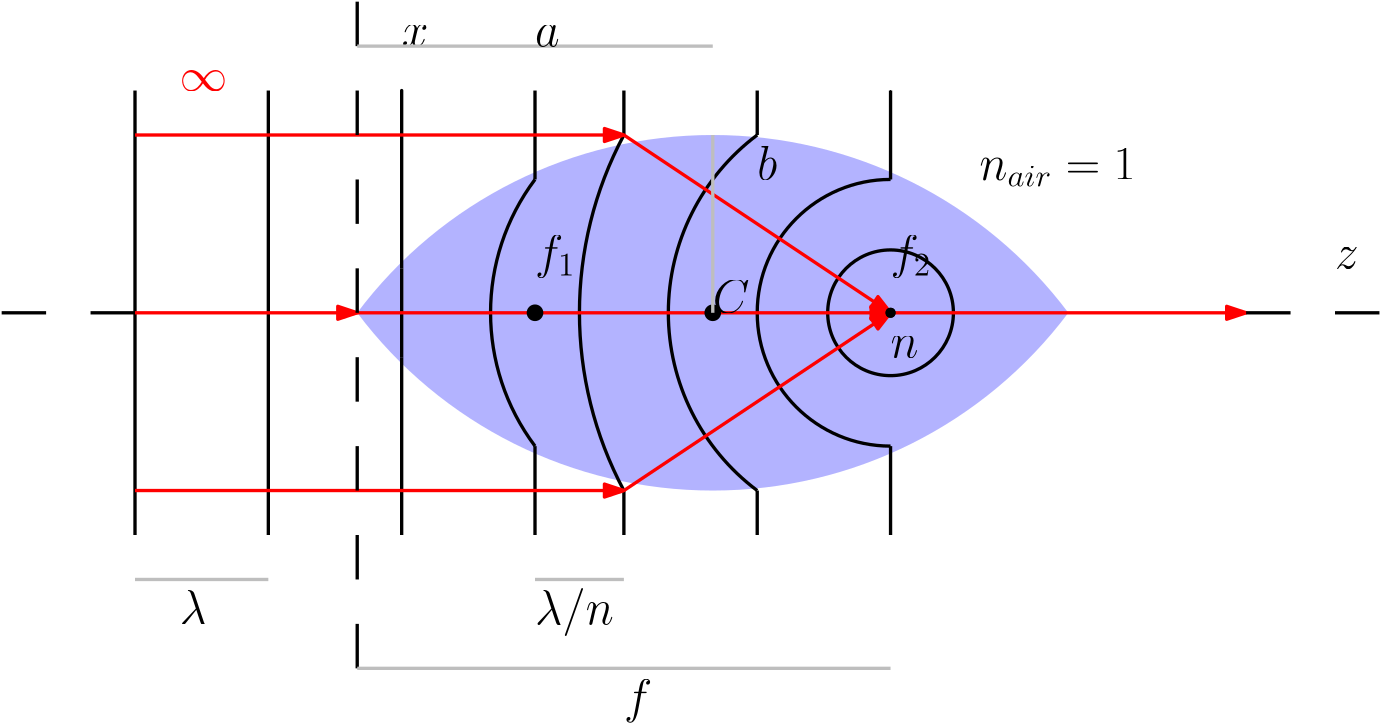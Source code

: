 <?xml version="1.0"?>
<!DOCTYPE ipe SYSTEM "ipe.dtd">
<ipe version="70212" creator="Ipe 7.2.12">
<info created="D:20180115135840" modified="D:20191103201251"/>
<ipestyle name="basic">
<symbol name="arrow/arc(spx)">
<path stroke="sym-stroke" fill="sym-stroke" pen="sym-pen">
0 0 m
-1 0.333 l
-1 -0.333 l
h
</path>
</symbol>
<symbol name="arrow/farc(spx)">
<path stroke="sym-stroke" fill="white" pen="sym-pen">
0 0 m
-1 0.333 l
-1 -0.333 l
h
</path>
</symbol>
<symbol name="arrow/ptarc(spx)">
<path stroke="sym-stroke" fill="sym-stroke" pen="sym-pen">
0 0 m
-1 0.333 l
-0.8 0 l
-1 -0.333 l
h
</path>
</symbol>
<symbol name="arrow/fptarc(spx)">
<path stroke="sym-stroke" fill="white" pen="sym-pen">
0 0 m
-1 0.333 l
-0.8 0 l
-1 -0.333 l
h
</path>
</symbol>
<symbol name="mark/circle(sx)" transformations="translations">
<path fill="sym-stroke">
0.6 0 0 0.6 0 0 e
0.4 0 0 0.4 0 0 e
</path>
</symbol>
<symbol name="mark/disk(sx)" transformations="translations">
<path fill="sym-stroke">
0.6 0 0 0.6 0 0 e
</path>
</symbol>
<symbol name="mark/fdisk(sfx)" transformations="translations">
<group>
<path fill="sym-fill">
0.5 0 0 0.5 0 0 e
</path>
<path fill="sym-stroke" fillrule="eofill">
0.6 0 0 0.6 0 0 e
0.4 0 0 0.4 0 0 e
</path>
</group>
</symbol>
<symbol name="mark/box(sx)" transformations="translations">
<path fill="sym-stroke" fillrule="eofill">
-0.6 -0.6 m
0.6 -0.6 l
0.6 0.6 l
-0.6 0.6 l
h
-0.4 -0.4 m
0.4 -0.4 l
0.4 0.4 l
-0.4 0.4 l
h
</path>
</symbol>
<symbol name="mark/square(sx)" transformations="translations">
<path fill="sym-stroke">
-0.6 -0.6 m
0.6 -0.6 l
0.6 0.6 l
-0.6 0.6 l
h
</path>
</symbol>
<symbol name="mark/fsquare(sfx)" transformations="translations">
<group>
<path fill="sym-fill">
-0.5 -0.5 m
0.5 -0.5 l
0.5 0.5 l
-0.5 0.5 l
h
</path>
<path fill="sym-stroke" fillrule="eofill">
-0.6 -0.6 m
0.6 -0.6 l
0.6 0.6 l
-0.6 0.6 l
h
-0.4 -0.4 m
0.4 -0.4 l
0.4 0.4 l
-0.4 0.4 l
h
</path>
</group>
</symbol>
<symbol name="mark/cross(sx)" transformations="translations">
<group>
<path fill="sym-stroke">
-0.43 -0.57 m
0.57 0.43 l
0.43 0.57 l
-0.57 -0.43 l
h
</path>
<path fill="sym-stroke">
-0.43 0.57 m
0.57 -0.43 l
0.43 -0.57 l
-0.57 0.43 l
h
</path>
</group>
</symbol>
<symbol name="arrow/fnormal(spx)">
<path stroke="sym-stroke" fill="white" pen="sym-pen">
0 0 m
-1 0.333 l
-1 -0.333 l
h
</path>
</symbol>
<symbol name="arrow/pointed(spx)">
<path stroke="sym-stroke" fill="sym-stroke" pen="sym-pen">
0 0 m
-1 0.333 l
-0.8 0 l
-1 -0.333 l
h
</path>
</symbol>
<symbol name="arrow/fpointed(spx)">
<path stroke="sym-stroke" fill="white" pen="sym-pen">
0 0 m
-1 0.333 l
-0.8 0 l
-1 -0.333 l
h
</path>
</symbol>
<symbol name="arrow/linear(spx)">
<path stroke="sym-stroke" pen="sym-pen">
-1 0.333 m
0 0 l
-1 -0.333 l
</path>
</symbol>
<symbol name="arrow/fdouble(spx)">
<path stroke="sym-stroke" fill="white" pen="sym-pen">
0 0 m
-1 0.333 l
-1 -0.333 l
h
-1 0 m
-2 0.333 l
-2 -0.333 l
h
</path>
</symbol>
<symbol name="arrow/double(spx)">
<path stroke="sym-stroke" fill="sym-stroke" pen="sym-pen">
0 0 m
-1 0.333 l
-1 -0.333 l
h
-1 0 m
-2 0.333 l
-2 -0.333 l
h
</path>
</symbol>
<pen name="heavier" value="0.8"/>
<pen name="fat" value="1.2"/>
<pen name="ultrafat" value="2"/>
<symbolsize name="large" value="5"/>
<symbolsize name="small" value="2"/>
<symbolsize name="tiny" value="1.1"/>
<arrowsize name="large" value="10"/>
<arrowsize name="small" value="5"/>
<arrowsize name="tiny" value="3"/>
<color name="red" value="1 0 0"/>
<color name="green" value="0 1 0"/>
<color name="blue" value="0 0 1"/>
<color name="yellow" value="1 1 0"/>
<color name="orange" value="1 0.647 0"/>
<color name="gold" value="1 0.843 0"/>
<color name="purple" value="0.627 0.125 0.941"/>
<color name="gray" value="0.745"/>
<color name="brown" value="0.647 0.165 0.165"/>
<color name="navy" value="0 0 0.502"/>
<color name="pink" value="1 0.753 0.796"/>
<color name="seagreen" value="0.18 0.545 0.341"/>
<color name="turquoise" value="0.251 0.878 0.816"/>
<color name="violet" value="0.933 0.51 0.933"/>
<color name="darkblue" value="0 0 0.545"/>
<color name="darkcyan" value="0 0.545 0.545"/>
<color name="darkgray" value="0.663"/>
<color name="darkgreen" value="0 0.392 0"/>
<color name="darkmagenta" value="0.545 0 0.545"/>
<color name="darkorange" value="1 0.549 0"/>
<color name="darkred" value="0.545 0 0"/>
<color name="lightblue" value="0.678 0.847 0.902"/>
<color name="lightcyan" value="0.878 1 1"/>
<color name="lightgray" value="0.827"/>
<color name="lightgreen" value="0.565 0.933 0.565"/>
<color name="lightyellow" value="1 1 0.878"/>
<dashstyle name="dashed" value="[4] 0"/>
<dashstyle name="dotted" value="[1 3] 0"/>
<dashstyle name="dash dotted" value="[4 2 1 2] 0"/>
<dashstyle name="dash dot dotted" value="[4 2 1 2 1 2] 0"/>
<textsize name="large" value="\large"/>
<textsize name="Large" value="\Large"/>
<textsize name="LARGE" value="\LARGE"/>
<textsize name="huge" value="\huge"/>
<textsize name="Huge" value="\Huge"/>
<textsize name="small" value="\small"/>
<textsize name="footnote" value="\footnotesize"/>
<textsize name="tiny" value="\tiny"/>
<textstyle name="center" begin="\begin{center}" end="\end{center}"/>
<textstyle name="itemize" begin="\begin{itemize}" end="\end{itemize}"/>
<textstyle name="item" begin="\begin{itemize}\item{}" end="\end{itemize}"/>
<gridsize name="4 pts" value="4"/>
<gridsize name="8 pts (~3 mm)" value="8"/>
<gridsize name="16 pts (~6 mm)" value="16"/>
<gridsize name="32 pts (~12 mm)" value="32"/>
<gridsize name="10 pts (~3.5 mm)" value="10"/>
<gridsize name="20 pts (~7 mm)" value="20"/>
<gridsize name="14 pts (~5 mm)" value="14"/>
<gridsize name="28 pts (~10 mm)" value="28"/>
<gridsize name="56 pts (~20 mm)" value="56"/>
<anglesize name="90 deg" value="90"/>
<anglesize name="60 deg" value="60"/>
<anglesize name="45 deg" value="45"/>
<anglesize name="30 deg" value="30"/>
<anglesize name="22.5 deg" value="22.5"/>
<opacity name="10%" value="0.1"/>
<opacity name="30%" value="0.3"/>
<opacity name="50%" value="0.5"/>
<opacity name="75%" value="0.75"/>
<tiling name="falling" angle="-60" step="4" width="1"/>
<tiling name="rising" angle="30" step="4" width="1"/>
</ipestyle>
<page>
<layer name="alpha"/>
<layer name="beta"/>
<view layers="alpha beta" active="alpha"/>
<path layer="alpha" matrix="0.316228 -0.948683 0.948683 0.316228 -458.497 909.67" stroke="gray" fill="gray" pen="fat">
416 800 m
416 800 l
416 800 l
</path>
<path matrix="1 0 0 1 64 -32" stroke="black">
432 800 m
432 800 l
432 800 l
432 800 l
432 800 l
</path>
<path matrix="1 0 0 1 64 -32" stroke="black" cap="1">
320 784 m
320 784 l
</path>
<path matrix="1 0 0 1 64 96" stroke="black" cap="1">
352 576 m
352 576 l
</path>
<path matrix="1 0 0 1 64 -32" stroke="blue" fill="blue" pen="fat">
496 736 m
496 736 l
496 736 l
496 736 l
h
</path>
<path matrix="1 0 0 1 64 288" fill="blue" opacity="30%" stroke-opacity="opaque">
128 384 m
160 0 0 -160 256 288 384 384 a
</path>
<path matrix="1 0 0 1 64 288" fill="blue" opacity="30%" stroke-opacity="opaque">
384 384 m
160 0 0 -160 256 480 128 384 a
</path>
<path matrix="1 0 0 1 64 -32" stroke="black" pen="fat">
22.6274 0 0 22.6274 320 704 e
</path>
<path matrix="1 0 0 1 64 -32" stroke="black" pen="fat">
320 752 m
48 0 0 48 320 704 320 656 a
</path>
<path matrix="1 0 0 1 64 -32" stroke="black" pen="fat">
272 768 m
80 0 0 80 320 704 272 640 a
</path>
<path matrix="1 0 0 1 64 -32" stroke="black" pen="fat">
224 768 m
136 0 0 136 344 704 224 640 a
</path>
<path matrix="1 0 0 1 64 -32" stroke="gray" pen="fat">
144 720 m
144 704 l
</path>
<path matrix="1 0 0 1 64 -32" stroke="black" pen="fat">
192 752 m
80 0 0 80 256 704 192 656 a
</path>
<path matrix="1 0 0 1 64 -32" stroke="black" pen="fat">
144 720 m
144 688 l
</path>
<path matrix="1 0 0 1 64 -32" stroke="black" pen="fat">
144 720 m
144 784 l
144 720 l
</path>
<path matrix="1 0 0 1 64 -32" stroke="black" pen="fat">
192 752 m
192 784 l
192 784 l
</path>
<path matrix="1 0 0 1 64 -32" stroke="black" pen="fat">
224 768 m
224 784 l
224 784 l
</path>
<path matrix="1 0 0 1 64 -32" stroke="black" pen="fat">
272 768 m
272 784 l
272 784 l
</path>
<path matrix="1 0 0 1 64 -32" stroke="black" pen="fat">
320 752 m
320 784 l
</path>
<path matrix="1 0 0 1 64 -32" stroke="black" pen="fat">
320 656 m
320 624 l
320 624 l
</path>
<path matrix="1 0 0 1 64 -32" stroke="black" pen="fat">
272 640 m
272 624 l
272 624 l
</path>
<path matrix="1 0 0 1 64 -32" stroke="black" pen="fat">
224 640 m
224 624 l
224 624 l
</path>
<path matrix="1 0 0 1 64 -32" stroke="black" pen="fat">
192 656 m
192 624 l
192 624 l
</path>
<path matrix="1 0 0 1 64 -32" stroke="black" pen="fat">
144 688 m
144 624 l
</path>
<path matrix="1 0 0 1 64 -32" stroke="black" pen="fat">
96 784 m
96 624 l
</path>
<path matrix="1 0 0 1 64 -32" stroke="black" pen="fat">
48 784 m
48 624 l
48 624 l
</path>
<path matrix="1 0 0 1 64 -32" stroke="red" pen="fat" rarrow="normal/normal">
320 704 m
224 768 l
224 768 l
224 768 l
</path>
<path matrix="1 0 0 1 64 -32" stroke="red" pen="fat" rarrow="normal/normal">
320 704 m
224 640 l
224 640 l
</path>
<path matrix="1 0 0 1 64 -32" stroke="red" pen="fat" rarrow="normal/normal">
320 704 m
128 704 l
128 704 l
</path>
<path matrix="1 0 0 1 64 -32" stroke="red" pen="fat" rarrow="normal/normal">
224 768 m
48 768 l
48 768 l
</path>
<path matrix="1 0 0 1 64 -32" stroke="red" pen="fat" rarrow="normal/normal">
128 704 m
48 704 l
48 704 l
</path>
<path matrix="1 0 0 1 64 -32" stroke="red" pen="fat" rarrow="normal/normal">
224 640 m
48 640 l
48 640 l
</path>
<path matrix="1 0 0 1 64 -32" stroke="red" pen="fat" rarrow="normal/normal">
448 704 m
320 704 l
</path>
<text matrix="1 0 0 1 64 -32" transformations="translations" pos="320 688" stroke="black" type="label" width="10.062" height="7.412" depth="0" valign="baseline" size="LARGE" style="math">n</text>
<text matrix="1 0 0 1 64 -32" transformations="translations" pos="352 752" stroke="black" type="label" width="56.151" height="11.1" depth="2.58" valign="baseline" size="LARGE" style="math">n_{air}=1</text>
<use matrix="1 0 0 1 64 -32" name="mark/disk(sx)" pos="320 704" size="normal" stroke="black"/>
<use matrix="1 0 0 1 64 -32" name="mark/disk(sx)" pos="320 704" size="normal" stroke="black"/>
<path matrix="1 0 0 1 64 -32" stroke="black" pen="fat">
128 704 m
128 720 l
128 720 l
</path>
<path matrix="1 0 0 1 64 -32" stroke="black" pen="fat">
128 736 m
128 752 l
128 752 l
</path>
<path matrix="1 0 0 1 64 -32" stroke="black" pen="fat">
128 768 m
128 784 l
</path>
<path matrix="1 0 0 1 64 -32" stroke="black" pen="fat">
128 688 m
128 672 l
</path>
<path matrix="1 0 0 1 64 -32" stroke="black" pen="fat">
128 656 m
128 640 l
</path>
<path matrix="1 0 0 1 64 -32" stroke="black" pen="fat">
448 704 m
464 704 l
</path>
<path matrix="1 0 0 1 64 -32" stroke="black" pen="fat">
480 704 m
496 704 l
</path>
<path matrix="1 0 0 1 64 -32" stroke="black" pen="fat">
48 704 m
32 704 l
32 704 l
</path>
<path matrix="1 0 0 1 64 -32" stroke="black" pen="fat">
16 704 m
0 704 l
</path>
<path matrix="1 0 0 1 64 -32" stroke="black" pen="fat">
128 800 m
128 816 l
128 816 l
</path>
<path matrix="1 0 0 1 64 -32" stroke="black" pen="fat">
128 624 m
128 608 l
</path>
<text transformations="translations" pos="208 768" stroke="black" type="label" width="9.579" height="7.412" depth="0" valign="baseline" size="LARGE" style="math">x</text>
<text transformations="translations" pos="544 688" stroke="black" type="label" width="8.598" height="7.412" depth="0" valign="baseline" size="LARGE" style="math">z</text>
<use name="mark/disk(sx)" pos="320 672" size="large" stroke="black"/>
<use name="mark/disk(sx)" pos="256 672" size="large" stroke="black"/>
<text transformations="translations" pos="320 672" stroke="black" type="label" width="13.296" height="11.764" depth="0" valign="baseline" size="LARGE" style="math">C</text>
<path stroke="black" pen="fat">
192 560 m
192 560 l
192 544 l
</path>
<path matrix="1 0 0 1 0 -32" stroke="gray" pen="fat">
192 576 m
384 576 l
384 576 l
</path>
<text matrix="1 0 0 1 0 -32" transformations="translations" pos="288 560" stroke="black" type="label" width="10.147" height="11.953" depth="3.35" valign="baseline" size="LARGE" style="math">f</text>
<path stroke="gray" pen="fat">
112 576 m
160 576 l
160 576 l
</path>
<path stroke="gray" pen="fat">
256 576 m
288 576 l
</path>
<text transformations="translations" pos="128 560" stroke="black" type="label" width="9.833" height="11.955" depth="0" valign="baseline" size="LARGE" style="math">\lambda</text>
<text transformations="translations" pos="256 560" stroke="black" type="label" width="28.323" height="12.915" depth="4.3" valign="baseline" size="LARGE" style="math">\lambda / n</text>
<text transformations="translations" pos="128 752" stroke="red" type="label" width="0" height="0" depth="0" valign="baseline" size="LARGE" style="math"></text>
<text transformations="translations" pos="128 752" stroke="red" type="label" width="17.215" height="7.412" depth="0" valign="baseline" size="LARGE" style="math">\infty</text>
<path stroke="gray" pen="fat">
320 672 m
320 736 l
</path>
<path stroke="gray" pen="fat">
320 768 m
192 768 l
</path>
<text transformations="translations" pos="256 768" stroke="black" type="label" width="8.849" height="7.412" depth="0" valign="baseline" size="LARGE" style="math">a</text>
<text transformations="translations" pos="336 720" stroke="black" type="label" width="7.167" height="11.955" depth="0" valign="baseline" size="LARGE" style="math">b</text>
<text matrix="1 0 0 1 0 16" transformations="translations" pos="256 672" stroke="black" type="label" width="14.66" height="11.953" depth="3.35" valign="baseline" size="LARGE" style="math">f_1</text>
<text transformations="translations" pos="384 688" stroke="black" type="label" width="14.66" height="11.953" depth="3.35" valign="baseline" size="LARGE" style="math">f_2</text>
</page>
</ipe>
